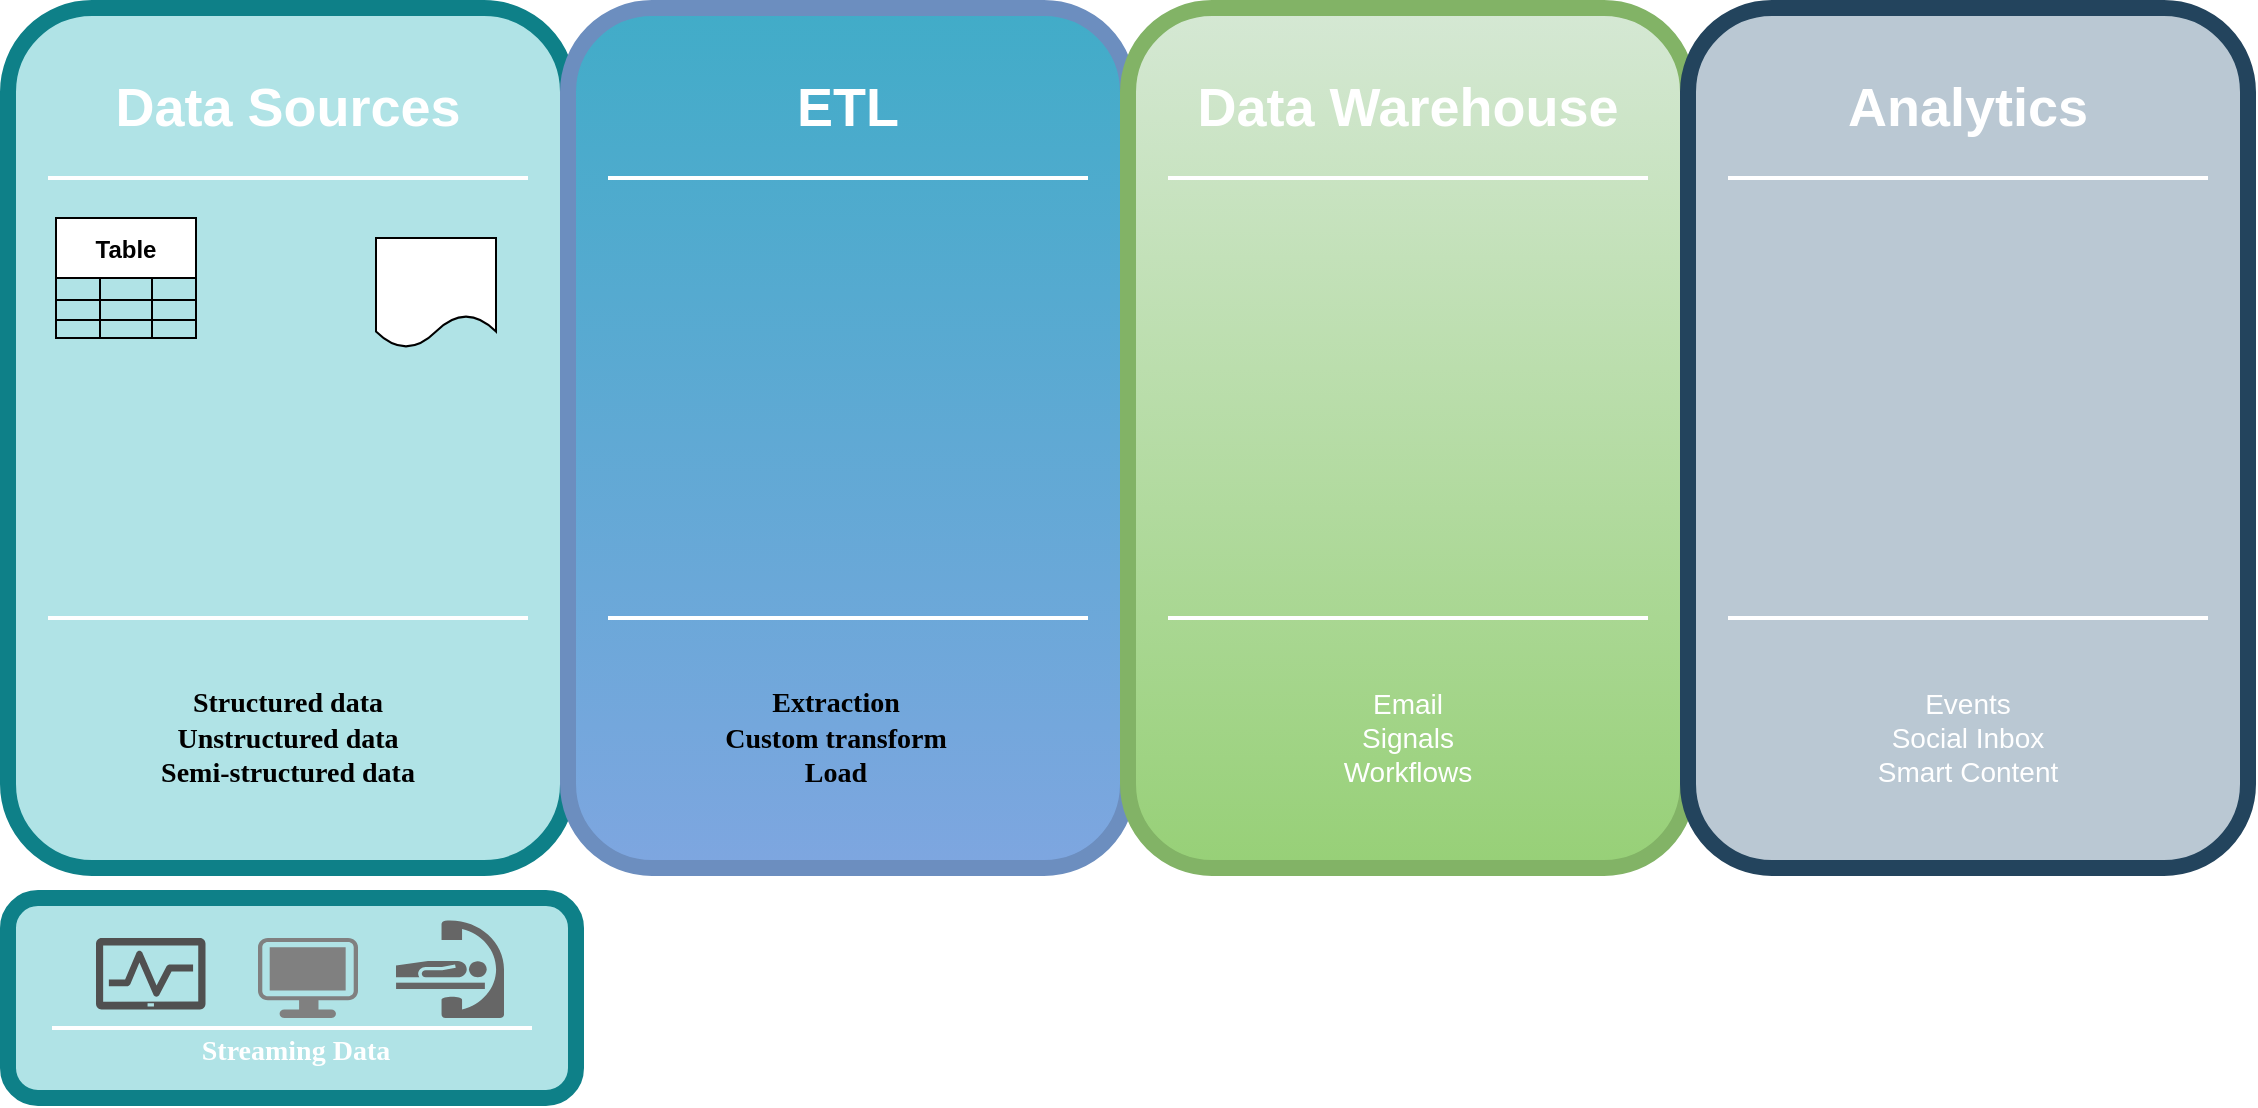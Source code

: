 <mxfile version="14.9.1" type="github">
  <diagram name="Page-1" id="12e1b939-464a-85fe-373e-61e167be1490">
    <mxGraphModel dx="2031" dy="1074" grid="1" gridSize="10" guides="1" tooltips="1" connect="1" arrows="1" fold="1" page="1" pageScale="1.5" pageWidth="1169" pageHeight="826" background="none" math="0" shadow="0">
      <root>
        <mxCell id="0" />
        <mxCell id="1" parent="0" />
        <mxCell id="60da8b9f42644d3a-2" value="" style="whiteSpace=wrap;html=1;rounded=1;shadow=0;strokeWidth=8;fontSize=20;align=center;fillColor=#b0e3e6;strokeColor=#0e8088;" parent="1" vertex="1">
          <mxGeometry x="316" y="405" width="280" height="430" as="geometry" />
        </mxCell>
        <mxCell id="60da8b9f42644d3a-3" value="Data Sources" style="text;html=1;strokeColor=none;fillColor=none;align=center;verticalAlign=middle;whiteSpace=wrap;rounded=0;shadow=0;fontSize=27;fontColor=#FFFFFF;fontStyle=1" parent="1" vertex="1">
          <mxGeometry x="316" y="425" width="280" height="60" as="geometry" />
        </mxCell>
        <mxCell id="60da8b9f42644d3a-4" value="&lt;font face=&quot;Georgia&quot;&gt;&lt;b&gt;&lt;font color=&quot;#000000&quot;&gt;Structured data&lt;/font&gt;&lt;br&gt;&lt;/b&gt;&lt;/font&gt;&lt;div&gt;&lt;font face=&quot;Georgia&quot;&gt;&lt;b&gt;&lt;font color=&quot;#000000&quot;&gt;Unstructured data&lt;/font&gt; &lt;br&gt;&lt;/b&gt;&lt;/font&gt;&lt;/div&gt;&lt;div&gt;&lt;font face=&quot;Georgia&quot;&gt;&lt;b&gt;&lt;font color=&quot;#000000&quot;&gt;Semi-structured data&lt;/font&gt;&lt;/b&gt;&lt;/font&gt;&lt;/div&gt;" style="text;html=1;strokeColor=none;fillColor=none;align=center;verticalAlign=middle;whiteSpace=wrap;rounded=0;shadow=0;fontSize=14;fontColor=#FFFFFF;" parent="1" vertex="1">
          <mxGeometry x="316" y="725" width="280" height="90" as="geometry" />
        </mxCell>
        <mxCell id="60da8b9f42644d3a-6" value="" style="line;strokeWidth=2;html=1;rounded=0;shadow=0;fontSize=27;align=center;fillColor=none;strokeColor=#FFFFFF;" parent="1" vertex="1">
          <mxGeometry x="336" y="485" width="240" height="10" as="geometry" />
        </mxCell>
        <mxCell id="60da8b9f42644d3a-7" value="" style="line;strokeWidth=2;html=1;rounded=0;shadow=0;fontSize=27;align=center;fillColor=none;strokeColor=#FFFFFF;" parent="1" vertex="1">
          <mxGeometry x="336" y="705" width="240" height="10" as="geometry" />
        </mxCell>
        <mxCell id="60da8b9f42644d3a-17" value="" style="whiteSpace=wrap;html=1;rounded=1;shadow=0;strokeWidth=8;fontSize=20;align=center;fillColor=#41acc8;strokeColor=#6c8ebf;gradientColor=#7ea6e0;" parent="1" vertex="1">
          <mxGeometry x="596" y="405" width="280" height="430" as="geometry" />
        </mxCell>
        <mxCell id="60da8b9f42644d3a-18" value="ETL" style="text;html=1;strokeColor=none;fillColor=none;align=center;verticalAlign=middle;whiteSpace=wrap;rounded=0;shadow=0;fontSize=27;fontColor=#FFFFFF;fontStyle=1" parent="1" vertex="1">
          <mxGeometry x="596" y="425" width="280" height="60" as="geometry" />
        </mxCell>
        <mxCell id="60da8b9f42644d3a-20" value="" style="line;strokeWidth=2;html=1;rounded=0;shadow=0;fontSize=27;align=center;fillColor=none;strokeColor=#FFFFFF;" parent="1" vertex="1">
          <mxGeometry x="616" y="485" width="240" height="10" as="geometry" />
        </mxCell>
        <mxCell id="60da8b9f42644d3a-21" value="" style="line;strokeWidth=2;html=1;rounded=0;shadow=0;fontSize=27;align=center;fillColor=none;strokeColor=#FFFFFF;" parent="1" vertex="1">
          <mxGeometry x="616" y="705" width="240" height="10" as="geometry" />
        </mxCell>
        <mxCell id="60da8b9f42644d3a-24" value="" style="whiteSpace=wrap;html=1;rounded=1;shadow=0;strokeWidth=8;fontSize=20;align=center;fillColor=#d5e8d4;strokeColor=#82b366;gradientColor=#97d077;" parent="1" vertex="1">
          <mxGeometry x="876" y="405" width="280" height="430" as="geometry" />
        </mxCell>
        <mxCell id="60da8b9f42644d3a-25" value="Data Warehouse" style="text;html=1;strokeColor=none;fillColor=none;align=center;verticalAlign=middle;whiteSpace=wrap;rounded=0;shadow=0;fontSize=27;fontColor=#FFFFFF;fontStyle=1" parent="1" vertex="1">
          <mxGeometry x="876" y="425" width="280" height="60" as="geometry" />
        </mxCell>
        <mxCell id="60da8b9f42644d3a-26" value="Email&lt;div&gt;Signals&lt;/div&gt;&lt;div&gt;Workflows&lt;/div&gt;" style="text;html=1;strokeColor=none;fillColor=none;align=center;verticalAlign=middle;whiteSpace=wrap;rounded=0;shadow=0;fontSize=14;fontColor=#FFFFFF;" parent="1" vertex="1">
          <mxGeometry x="876" y="725" width="280" height="90" as="geometry" />
        </mxCell>
        <mxCell id="60da8b9f42644d3a-27" value="" style="line;strokeWidth=2;html=1;rounded=0;shadow=0;fontSize=27;align=center;fillColor=none;strokeColor=#FFFFFF;" parent="1" vertex="1">
          <mxGeometry x="896" y="485" width="240" height="10" as="geometry" />
        </mxCell>
        <mxCell id="60da8b9f42644d3a-28" value="" style="line;strokeWidth=2;html=1;rounded=0;shadow=0;fontSize=27;align=center;fillColor=none;strokeColor=#FFFFFF;" parent="1" vertex="1">
          <mxGeometry x="896" y="705" width="240" height="10" as="geometry" />
        </mxCell>
        <mxCell id="60da8b9f42644d3a-31" value="" style="whiteSpace=wrap;html=1;rounded=1;shadow=0;strokeWidth=8;fontSize=20;align=center;fillColor=#bac8d3;strokeColor=#23445d;" parent="1" vertex="1">
          <mxGeometry x="1156" y="405" width="280" height="430" as="geometry" />
        </mxCell>
        <mxCell id="60da8b9f42644d3a-32" value="Analytics" style="text;html=1;strokeColor=none;fillColor=none;align=center;verticalAlign=middle;whiteSpace=wrap;rounded=0;shadow=0;fontSize=27;fontColor=#FFFFFF;fontStyle=1" parent="1" vertex="1">
          <mxGeometry x="1156" y="425" width="280" height="60" as="geometry" />
        </mxCell>
        <mxCell id="60da8b9f42644d3a-33" value="Events&lt;div&gt;Social Inbox&lt;/div&gt;&lt;div&gt;Smart Content&lt;/div&gt;" style="text;html=1;strokeColor=none;fillColor=none;align=center;verticalAlign=middle;whiteSpace=wrap;rounded=0;shadow=0;fontSize=14;fontColor=#FFFFFF;" parent="1" vertex="1">
          <mxGeometry x="1156" y="725" width="280" height="90" as="geometry" />
        </mxCell>
        <mxCell id="60da8b9f42644d3a-34" value="" style="line;strokeWidth=2;html=1;rounded=0;shadow=0;fontSize=27;align=center;fillColor=none;strokeColor=#FFFFFF;" parent="1" vertex="1">
          <mxGeometry x="1176" y="485" width="240" height="10" as="geometry" />
        </mxCell>
        <mxCell id="60da8b9f42644d3a-35" value="" style="line;strokeWidth=2;html=1;rounded=0;shadow=0;fontSize=27;align=center;fillColor=none;strokeColor=#FFFFFF;" parent="1" vertex="1">
          <mxGeometry x="1176" y="705" width="240" height="10" as="geometry" />
        </mxCell>
        <mxCell id="_n4vUQhBtcx1B0NC8GrD-14" value="&lt;div&gt;&lt;font color=&quot;#000000&quot;&gt;&lt;b&gt;&lt;font face=&quot;Georgia&quot;&gt;Extraction&lt;br&gt;&lt;/font&gt;&lt;/b&gt;&lt;/font&gt;&lt;/div&gt;&lt;div&gt;&lt;font color=&quot;#000000&quot;&gt;&lt;b&gt;&lt;font face=&quot;Georgia&quot;&gt;Custom transform&lt;/font&gt;&lt;/b&gt;&lt;/font&gt;&lt;/div&gt;&lt;div&gt;&lt;font color=&quot;#000000&quot;&gt;&lt;b&gt;&lt;font face=&quot;Georgia&quot;&gt;Load&lt;/font&gt;&lt;/b&gt;&lt;/font&gt;&lt;br&gt;&lt;/div&gt;" style="text;html=1;strokeColor=none;fillColor=none;align=center;verticalAlign=middle;whiteSpace=wrap;rounded=0;shadow=0;fontSize=14;fontColor=#FFFFFF;" vertex="1" parent="1">
          <mxGeometry x="590" y="725" width="280" height="90" as="geometry" />
        </mxCell>
        <mxCell id="_n4vUQhBtcx1B0NC8GrD-25" value="Table" style="shape=table;startSize=30;container=1;collapsible=0;childLayout=tableLayout;fontStyle=1;align=center;" vertex="1" parent="1">
          <mxGeometry x="340" y="510" width="70" height="60" as="geometry" />
        </mxCell>
        <mxCell id="_n4vUQhBtcx1B0NC8GrD-26" value="" style="shape=partialRectangle;html=1;whiteSpace=wrap;collapsible=0;dropTarget=0;pointerEvents=0;fillColor=none;top=0;left=0;bottom=0;right=0;points=[[0,0.5],[1,0.5]];portConstraint=eastwest;" vertex="1" parent="_n4vUQhBtcx1B0NC8GrD-25">
          <mxGeometry y="30" width="70" height="11" as="geometry" />
        </mxCell>
        <mxCell id="_n4vUQhBtcx1B0NC8GrD-27" value="" style="shape=partialRectangle;html=1;whiteSpace=wrap;connectable=0;fillColor=none;top=0;left=0;bottom=0;right=0;overflow=hidden;" vertex="1" parent="_n4vUQhBtcx1B0NC8GrD-26">
          <mxGeometry width="22" height="11" as="geometry" />
        </mxCell>
        <mxCell id="_n4vUQhBtcx1B0NC8GrD-28" value="" style="shape=partialRectangle;html=1;whiteSpace=wrap;connectable=0;fillColor=none;top=0;left=0;bottom=0;right=0;overflow=hidden;" vertex="1" parent="_n4vUQhBtcx1B0NC8GrD-26">
          <mxGeometry x="22" width="26" height="11" as="geometry" />
        </mxCell>
        <mxCell id="_n4vUQhBtcx1B0NC8GrD-29" value="" style="shape=partialRectangle;html=1;whiteSpace=wrap;connectable=0;fillColor=none;top=0;left=0;bottom=0;right=0;overflow=hidden;" vertex="1" parent="_n4vUQhBtcx1B0NC8GrD-26">
          <mxGeometry x="48" width="22" height="11" as="geometry" />
        </mxCell>
        <mxCell id="_n4vUQhBtcx1B0NC8GrD-30" value="" style="shape=partialRectangle;html=1;whiteSpace=wrap;collapsible=0;dropTarget=0;pointerEvents=0;fillColor=none;top=0;left=0;bottom=0;right=0;points=[[0,0.5],[1,0.5]];portConstraint=eastwest;" vertex="1" parent="_n4vUQhBtcx1B0NC8GrD-25">
          <mxGeometry y="41" width="70" height="10" as="geometry" />
        </mxCell>
        <mxCell id="_n4vUQhBtcx1B0NC8GrD-31" value="" style="shape=partialRectangle;html=1;whiteSpace=wrap;connectable=0;fillColor=none;top=0;left=0;bottom=0;right=0;overflow=hidden;" vertex="1" parent="_n4vUQhBtcx1B0NC8GrD-30">
          <mxGeometry width="22" height="10" as="geometry" />
        </mxCell>
        <mxCell id="_n4vUQhBtcx1B0NC8GrD-32" value="" style="shape=partialRectangle;html=1;whiteSpace=wrap;connectable=0;fillColor=none;top=0;left=0;bottom=0;right=0;overflow=hidden;" vertex="1" parent="_n4vUQhBtcx1B0NC8GrD-30">
          <mxGeometry x="22" width="26" height="10" as="geometry" />
        </mxCell>
        <mxCell id="_n4vUQhBtcx1B0NC8GrD-33" value="" style="shape=partialRectangle;html=1;whiteSpace=wrap;connectable=0;fillColor=none;top=0;left=0;bottom=0;right=0;overflow=hidden;" vertex="1" parent="_n4vUQhBtcx1B0NC8GrD-30">
          <mxGeometry x="48" width="22" height="10" as="geometry" />
        </mxCell>
        <mxCell id="_n4vUQhBtcx1B0NC8GrD-34" value="" style="shape=partialRectangle;html=1;whiteSpace=wrap;collapsible=0;dropTarget=0;pointerEvents=0;fillColor=none;top=0;left=0;bottom=0;right=0;points=[[0,0.5],[1,0.5]];portConstraint=eastwest;" vertex="1" parent="_n4vUQhBtcx1B0NC8GrD-25">
          <mxGeometry y="51" width="70" height="9" as="geometry" />
        </mxCell>
        <mxCell id="_n4vUQhBtcx1B0NC8GrD-35" value="" style="shape=partialRectangle;html=1;whiteSpace=wrap;connectable=0;fillColor=none;top=0;left=0;bottom=0;right=0;overflow=hidden;" vertex="1" parent="_n4vUQhBtcx1B0NC8GrD-34">
          <mxGeometry width="22" height="9" as="geometry" />
        </mxCell>
        <mxCell id="_n4vUQhBtcx1B0NC8GrD-36" value="" style="shape=partialRectangle;html=1;whiteSpace=wrap;connectable=0;fillColor=none;top=0;left=0;bottom=0;right=0;overflow=hidden;" vertex="1" parent="_n4vUQhBtcx1B0NC8GrD-34">
          <mxGeometry x="22" width="26" height="9" as="geometry" />
        </mxCell>
        <mxCell id="_n4vUQhBtcx1B0NC8GrD-37" value="" style="shape=partialRectangle;html=1;whiteSpace=wrap;connectable=0;fillColor=none;top=0;left=0;bottom=0;right=0;overflow=hidden;" vertex="1" parent="_n4vUQhBtcx1B0NC8GrD-34">
          <mxGeometry x="48" width="22" height="9" as="geometry" />
        </mxCell>
        <mxCell id="_n4vUQhBtcx1B0NC8GrD-38" value="" style="shape=document;whiteSpace=wrap;html=1;boundedLbl=1;" vertex="1" parent="1">
          <mxGeometry x="500" y="520" width="60" height="55" as="geometry" />
        </mxCell>
        <mxCell id="_n4vUQhBtcx1B0NC8GrD-39" value="" style="shape=image;html=1;verticalAlign=top;verticalLabelPosition=bottom;labelBackgroundColor=#ffffff;imageAspect=0;aspect=fixed;image=https://cdn0.iconfinder.com/data/icons/file-61/20/file_json-128.png" vertex="1" parent="1">
          <mxGeometry x="421" y="510" width="70" height="70" as="geometry" />
        </mxCell>
        <mxCell id="_n4vUQhBtcx1B0NC8GrD-40" value="" style="shape=image;html=1;verticalAlign=top;verticalLabelPosition=bottom;labelBackgroundColor=#ffffff;imageAspect=0;aspect=fixed;image=https://cdn4.iconfinder.com/data/icons/documents-42/512/document_file_paper_page-26-128.png" vertex="1" parent="1">
          <mxGeometry x="336" y="583.75" width="85" height="85" as="geometry" />
        </mxCell>
        <mxCell id="_n4vUQhBtcx1B0NC8GrD-41" value="" style="shape=image;html=1;verticalAlign=top;verticalLabelPosition=bottom;labelBackgroundColor=#ffffff;imageAspect=0;aspect=fixed;image=https://cdn3.iconfinder.com/data/icons/logos-brands-3/24/logo_brand_brands_logos_excel-128.png" vertex="1" parent="1">
          <mxGeometry x="428" y="598.25" width="56" height="56" as="geometry" />
        </mxCell>
        <mxCell id="_n4vUQhBtcx1B0NC8GrD-42" value="" style="shape=image;html=1;verticalAlign=top;verticalLabelPosition=bottom;labelBackgroundColor=#ffffff;imageAspect=0;aspect=fixed;image=https://cdn4.iconfinder.com/data/icons/social-media-logos-6/512/68-word-128.png" vertex="1" parent="1">
          <mxGeometry x="500" y="592.5" width="67.5" height="67.5" as="geometry" />
        </mxCell>
        <mxCell id="_n4vUQhBtcx1B0NC8GrD-43" value="" style="whiteSpace=wrap;html=1;rounded=1;shadow=0;strokeWidth=8;fontSize=20;align=center;fillColor=#b0e3e6;strokeColor=#0e8088;" vertex="1" parent="1">
          <mxGeometry x="316" y="850" width="284" height="100" as="geometry" />
        </mxCell>
        <mxCell id="_n4vUQhBtcx1B0NC8GrD-44" value="&lt;div&gt;&lt;b&gt;&lt;font face=&quot;Tahoma&quot;&gt;Streaming Data&lt;/font&gt;&lt;/b&gt;&lt;/div&gt;&lt;div&gt;&lt;b&gt;&lt;font face=&quot;Tahoma&quot;&gt;&lt;br&gt;&lt;/font&gt;&lt;/b&gt;&lt;/div&gt;" style="text;html=1;strokeColor=none;fillColor=none;align=center;verticalAlign=middle;whiteSpace=wrap;rounded=0;shadow=0;fontSize=14;fontColor=#FFFFFF;" vertex="1" parent="1">
          <mxGeometry x="320" y="920" width="280" height="30" as="geometry" />
        </mxCell>
        <mxCell id="_n4vUQhBtcx1B0NC8GrD-45" value="" style="line;strokeWidth=2;html=1;rounded=0;shadow=0;fontSize=27;align=center;fillColor=none;strokeColor=#FFFFFF;" vertex="1" parent="1">
          <mxGeometry x="338" y="910" width="240" height="10" as="geometry" />
        </mxCell>
        <mxCell id="_n4vUQhBtcx1B0NC8GrD-46" value="" style="pointerEvents=1;shadow=0;dashed=0;html=1;strokeColor=none;labelPosition=center;verticalLabelPosition=bottom;verticalAlign=top;align=center;fillColor=#505050;shape=mxgraph.mscae.intune.device_health" vertex="1" parent="1">
          <mxGeometry x="360" y="870" width="54.75" height="35.75" as="geometry" />
        </mxCell>
        <mxCell id="_n4vUQhBtcx1B0NC8GrD-48" value="" style="points=[[0.03,0.03,0],[0.5,0,0],[0.97,0.03,0],[1,0.4,0],[0.97,0.745,0],[0.5,1,0],[0.03,0.745,0],[0,0.4,0]];verticalLabelPosition=bottom;html=1;verticalAlign=top;aspect=fixed;align=center;pointerEvents=1;shape=mxgraph.cisco19.workstation;strokeColor=none;fillColor=#808080;" vertex="1" parent="1">
          <mxGeometry x="441" y="870" width="50" height="40" as="geometry" />
        </mxCell>
        <mxCell id="_n4vUQhBtcx1B0NC8GrD-49" value="" style="shape=mxgraph.signs.healthcare.cath_lab;html=1;pointerEvents=1;strokeColor=none;verticalLabelPosition=bottom;verticalAlign=top;align=center;fillColor=#666666;" vertex="1" parent="1">
          <mxGeometry x="510" y="860" width="54" height="50" as="geometry" />
        </mxCell>
        <mxCell id="_n4vUQhBtcx1B0NC8GrD-50" value="" style="shape=image;html=1;verticalAlign=top;verticalLabelPosition=bottom;labelBackgroundColor=#ffffff;imageAspect=0;aspect=fixed;image=https://cdn1.iconfinder.com/data/icons/customicondesign-mini-deepcolour-png/48/Wheels.png;fillColor=#666666;" vertex="1" parent="1">
          <mxGeometry x="675.62" y="545.5" width="108.75" height="108.75" as="geometry" />
        </mxCell>
      </root>
    </mxGraphModel>
  </diagram>
</mxfile>
